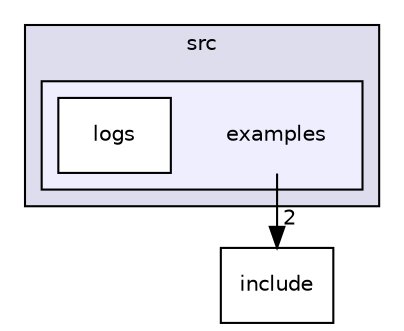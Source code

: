 digraph "src/examples" {
  compound=true
  node [ fontsize="10", fontname="Helvetica"];
  edge [ labelfontsize="10", labelfontname="Helvetica"];
  subgraph clusterdir_68267d1309a1af8e8297ef4c3efbcdba {
    graph [ bgcolor="#ddddee", pencolor="black", label="src" fontname="Helvetica", fontsize="10", URL="dir_68267d1309a1af8e8297ef4c3efbcdba.html"]
  subgraph clusterdir_e931c1a3f0014e624d0645a271726ad2 {
    graph [ bgcolor="#eeeeff", pencolor="black", label="" URL="dir_e931c1a3f0014e624d0645a271726ad2.html"];
    dir_e931c1a3f0014e624d0645a271726ad2 [shape=plaintext label="examples"];
    dir_ce0a929af1e33b2cb717b0c70f91c861 [shape=box label="logs" color="black" fillcolor="white" style="filled" URL="dir_ce0a929af1e33b2cb717b0c70f91c861.html"];
  }
  }
  dir_d44c64559bbebec7f509842c48db8b23 [shape=box label="include" URL="dir_d44c64559bbebec7f509842c48db8b23.html"];
  dir_e931c1a3f0014e624d0645a271726ad2->dir_d44c64559bbebec7f509842c48db8b23 [headlabel="2", labeldistance=1.5 headhref="dir_000002_000000.html"];
}
